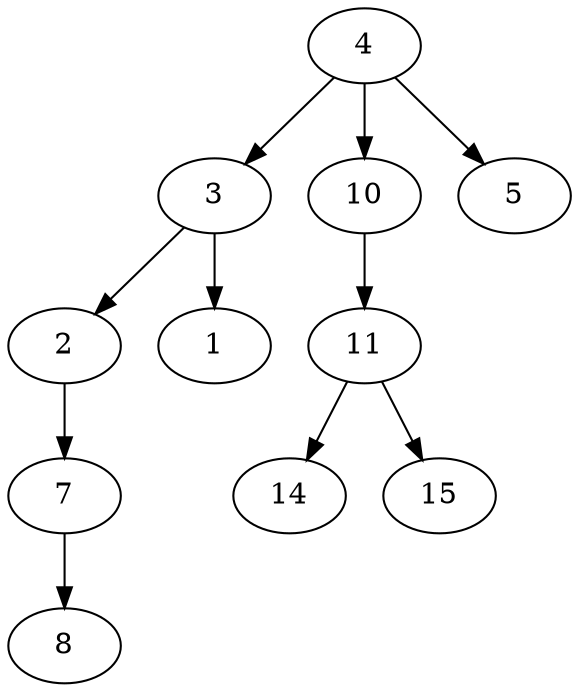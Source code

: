digraph h {
aaaab[label="4"]
aaaac[label="3"]
aaaad[label="2"]
aaaba[label="7"]
aaabb[label="8"]
aaabc[label="1"]
aaabd[label="10"]
aaaca[label="11"]
aaacb[label="14"]
aaacc[label="15"]
aaacd[label="5"]
aaaab->aaaac
aaaac->aaaad
aaaad->aaaba
aaaba->aaabb
aaaac->aaabc
aaaab->aaabd
aaabd->aaaca
aaaca->aaacb
aaaca->aaacc
aaaab->aaacd
}
